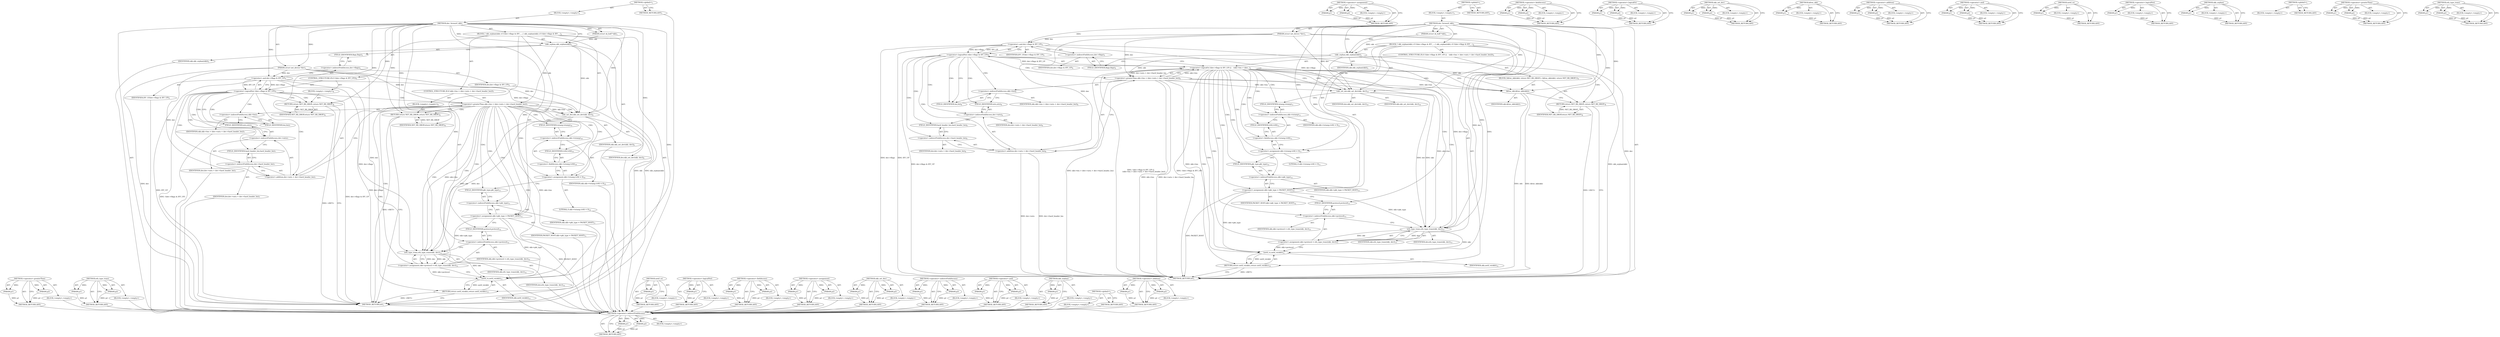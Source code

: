 digraph "eth_type_trans" {
vulnerable_103 [label=<(METHOD,&lt;operator&gt;.greaterThan)>];
vulnerable_104 [label=<(PARAM,p1)>];
vulnerable_105 [label=<(PARAM,p2)>];
vulnerable_106 [label=<(BLOCK,&lt;empty&gt;,&lt;empty&gt;)>];
vulnerable_107 [label=<(METHOD_RETURN,ANY)>];
vulnerable_128 [label=<(METHOD,eth_type_trans)>];
vulnerable_129 [label=<(PARAM,p1)>];
vulnerable_130 [label=<(PARAM,p2)>];
vulnerable_131 [label=<(BLOCK,&lt;empty&gt;,&lt;empty&gt;)>];
vulnerable_132 [label=<(METHOD_RETURN,ANY)>];
vulnerable_6 [label=<(METHOD,&lt;global&gt;)<SUB>1</SUB>>];
vulnerable_7 [label=<(BLOCK,&lt;empty&gt;,&lt;empty&gt;)<SUB>1</SUB>>];
vulnerable_8 [label=<(METHOD,dev_forward_skb)<SUB>1</SUB>>];
vulnerable_9 [label=<(PARAM,struct net_device *dev)<SUB>1</SUB>>];
vulnerable_10 [label=<(PARAM,struct sk_buff *skb)<SUB>1</SUB>>];
vulnerable_11 [label=<(BLOCK,{
 	skb_orphan(skb);
 
	if (!(dev-&gt;flags &amp; IFF_...,{
 	skb_orphan(skb);
 
	if (!(dev-&gt;flags &amp; IFF_...)<SUB>2</SUB>>];
vulnerable_12 [label=<(skb_orphan,skb_orphan(skb))<SUB>3</SUB>>];
vulnerable_13 [label=<(IDENTIFIER,skb,skb_orphan(skb))<SUB>3</SUB>>];
vulnerable_14 [label=<(CONTROL_STRUCTURE,IF,if (!(dev-&gt;flags &amp; IFF_UP)))<SUB>5</SUB>>];
vulnerable_15 [label=<(&lt;operator&gt;.logicalNot,!(dev-&gt;flags &amp; IFF_UP))<SUB>5</SUB>>];
vulnerable_16 [label=<(&lt;operator&gt;.and,dev-&gt;flags &amp; IFF_UP)<SUB>5</SUB>>];
vulnerable_17 [label=<(&lt;operator&gt;.indirectFieldAccess,dev-&gt;flags)<SUB>5</SUB>>];
vulnerable_18 [label=<(IDENTIFIER,dev,dev-&gt;flags &amp; IFF_UP)<SUB>5</SUB>>];
vulnerable_19 [label=<(FIELD_IDENTIFIER,flags,flags)<SUB>5</SUB>>];
vulnerable_20 [label=<(IDENTIFIER,IFF_UP,dev-&gt;flags &amp; IFF_UP)<SUB>5</SUB>>];
vulnerable_21 [label=<(BLOCK,&lt;empty&gt;,&lt;empty&gt;)<SUB>6</SUB>>];
vulnerable_22 [label=<(RETURN,return NET_RX_DROP;,return NET_RX_DROP;)<SUB>6</SUB>>];
vulnerable_23 [label=<(IDENTIFIER,NET_RX_DROP,return NET_RX_DROP;)<SUB>6</SUB>>];
vulnerable_24 [label=<(CONTROL_STRUCTURE,IF,if (skb-&gt;len &gt; (dev-&gt;mtu + dev-&gt;hard_header_len)))<SUB>7</SUB>>];
vulnerable_25 [label=<(&lt;operator&gt;.greaterThan,skb-&gt;len &gt; (dev-&gt;mtu + dev-&gt;hard_header_len))<SUB>7</SUB>>];
vulnerable_26 [label=<(&lt;operator&gt;.indirectFieldAccess,skb-&gt;len)<SUB>7</SUB>>];
vulnerable_27 [label=<(IDENTIFIER,skb,skb-&gt;len &gt; (dev-&gt;mtu + dev-&gt;hard_header_len))<SUB>7</SUB>>];
vulnerable_28 [label=<(FIELD_IDENTIFIER,len,len)<SUB>7</SUB>>];
vulnerable_29 [label=<(&lt;operator&gt;.addition,dev-&gt;mtu + dev-&gt;hard_header_len)<SUB>7</SUB>>];
vulnerable_30 [label=<(&lt;operator&gt;.indirectFieldAccess,dev-&gt;mtu)<SUB>7</SUB>>];
vulnerable_31 [label=<(IDENTIFIER,dev,dev-&gt;mtu + dev-&gt;hard_header_len)<SUB>7</SUB>>];
vulnerable_32 [label=<(FIELD_IDENTIFIER,mtu,mtu)<SUB>7</SUB>>];
vulnerable_33 [label=<(&lt;operator&gt;.indirectFieldAccess,dev-&gt;hard_header_len)<SUB>7</SUB>>];
vulnerable_34 [label=<(IDENTIFIER,dev,dev-&gt;mtu + dev-&gt;hard_header_len)<SUB>7</SUB>>];
vulnerable_35 [label=<(FIELD_IDENTIFIER,hard_header_len,hard_header_len)<SUB>7</SUB>>];
vulnerable_36 [label=<(BLOCK,&lt;empty&gt;,&lt;empty&gt;)<SUB>8</SUB>>];
vulnerable_37 [label=<(RETURN,return NET_RX_DROP;,return NET_RX_DROP;)<SUB>8</SUB>>];
vulnerable_38 [label=<(IDENTIFIER,NET_RX_DROP,return NET_RX_DROP;)<SUB>8</SUB>>];
vulnerable_39 [label=<(skb_set_dev,skb_set_dev(skb, dev))<SUB>9</SUB>>];
vulnerable_40 [label=<(IDENTIFIER,skb,skb_set_dev(skb, dev))<SUB>9</SUB>>];
vulnerable_41 [label=<(IDENTIFIER,dev,skb_set_dev(skb, dev))<SUB>9</SUB>>];
vulnerable_42 [label=<(&lt;operator&gt;.assignment,skb-&gt;tstamp.tv64 = 0)<SUB>10</SUB>>];
vulnerable_43 [label=<(&lt;operator&gt;.fieldAccess,skb-&gt;tstamp.tv64)<SUB>10</SUB>>];
vulnerable_44 [label=<(&lt;operator&gt;.indirectFieldAccess,skb-&gt;tstamp)<SUB>10</SUB>>];
vulnerable_45 [label=<(IDENTIFIER,skb,skb-&gt;tstamp.tv64 = 0)<SUB>10</SUB>>];
vulnerable_46 [label=<(FIELD_IDENTIFIER,tstamp,tstamp)<SUB>10</SUB>>];
vulnerable_47 [label=<(FIELD_IDENTIFIER,tv64,tv64)<SUB>10</SUB>>];
vulnerable_48 [label=<(LITERAL,0,skb-&gt;tstamp.tv64 = 0)<SUB>10</SUB>>];
vulnerable_49 [label=<(&lt;operator&gt;.assignment,skb-&gt;pkt_type = PACKET_HOST)<SUB>11</SUB>>];
vulnerable_50 [label=<(&lt;operator&gt;.indirectFieldAccess,skb-&gt;pkt_type)<SUB>11</SUB>>];
vulnerable_51 [label=<(IDENTIFIER,skb,skb-&gt;pkt_type = PACKET_HOST)<SUB>11</SUB>>];
vulnerable_52 [label=<(FIELD_IDENTIFIER,pkt_type,pkt_type)<SUB>11</SUB>>];
vulnerable_53 [label=<(IDENTIFIER,PACKET_HOST,skb-&gt;pkt_type = PACKET_HOST)<SUB>11</SUB>>];
vulnerable_54 [label=<(&lt;operator&gt;.assignment,skb-&gt;protocol = eth_type_trans(skb, dev))<SUB>12</SUB>>];
vulnerable_55 [label=<(&lt;operator&gt;.indirectFieldAccess,skb-&gt;protocol)<SUB>12</SUB>>];
vulnerable_56 [label=<(IDENTIFIER,skb,skb-&gt;protocol = eth_type_trans(skb, dev))<SUB>12</SUB>>];
vulnerable_57 [label=<(FIELD_IDENTIFIER,protocol,protocol)<SUB>12</SUB>>];
vulnerable_58 [label=<(eth_type_trans,eth_type_trans(skb, dev))<SUB>12</SUB>>];
vulnerable_59 [label=<(IDENTIFIER,skb,eth_type_trans(skb, dev))<SUB>12</SUB>>];
vulnerable_60 [label=<(IDENTIFIER,dev,eth_type_trans(skb, dev))<SUB>12</SUB>>];
vulnerable_61 [label=<(RETURN,return netif_rx(skb);,return netif_rx(skb);)<SUB>13</SUB>>];
vulnerable_62 [label=<(netif_rx,netif_rx(skb))<SUB>13</SUB>>];
vulnerable_63 [label=<(IDENTIFIER,skb,netif_rx(skb))<SUB>13</SUB>>];
vulnerable_64 [label=<(METHOD_RETURN,int)<SUB>1</SUB>>];
vulnerable_66 [label=<(METHOD_RETURN,ANY)<SUB>1</SUB>>];
vulnerable_133 [label=<(METHOD,netif_rx)>];
vulnerable_134 [label=<(PARAM,p1)>];
vulnerable_135 [label=<(BLOCK,&lt;empty&gt;,&lt;empty&gt;)>];
vulnerable_136 [label=<(METHOD_RETURN,ANY)>];
vulnerable_89 [label=<(METHOD,&lt;operator&gt;.logicalNot)>];
vulnerable_90 [label=<(PARAM,p1)>];
vulnerable_91 [label=<(BLOCK,&lt;empty&gt;,&lt;empty&gt;)>];
vulnerable_92 [label=<(METHOD_RETURN,ANY)>];
vulnerable_123 [label=<(METHOD,&lt;operator&gt;.fieldAccess)>];
vulnerable_124 [label=<(PARAM,p1)>];
vulnerable_125 [label=<(PARAM,p2)>];
vulnerable_126 [label=<(BLOCK,&lt;empty&gt;,&lt;empty&gt;)>];
vulnerable_127 [label=<(METHOD_RETURN,ANY)>];
vulnerable_118 [label=<(METHOD,&lt;operator&gt;.assignment)>];
vulnerable_119 [label=<(PARAM,p1)>];
vulnerable_120 [label=<(PARAM,p2)>];
vulnerable_121 [label=<(BLOCK,&lt;empty&gt;,&lt;empty&gt;)>];
vulnerable_122 [label=<(METHOD_RETURN,ANY)>];
vulnerable_113 [label=<(METHOD,skb_set_dev)>];
vulnerable_114 [label=<(PARAM,p1)>];
vulnerable_115 [label=<(PARAM,p2)>];
vulnerable_116 [label=<(BLOCK,&lt;empty&gt;,&lt;empty&gt;)>];
vulnerable_117 [label=<(METHOD_RETURN,ANY)>];
vulnerable_98 [label=<(METHOD,&lt;operator&gt;.indirectFieldAccess)>];
vulnerable_99 [label=<(PARAM,p1)>];
vulnerable_100 [label=<(PARAM,p2)>];
vulnerable_101 [label=<(BLOCK,&lt;empty&gt;,&lt;empty&gt;)>];
vulnerable_102 [label=<(METHOD_RETURN,ANY)>];
vulnerable_93 [label=<(METHOD,&lt;operator&gt;.and)>];
vulnerable_94 [label=<(PARAM,p1)>];
vulnerable_95 [label=<(PARAM,p2)>];
vulnerable_96 [label=<(BLOCK,&lt;empty&gt;,&lt;empty&gt;)>];
vulnerable_97 [label=<(METHOD_RETURN,ANY)>];
vulnerable_85 [label=<(METHOD,skb_orphan)>];
vulnerable_86 [label=<(PARAM,p1)>];
vulnerable_87 [label=<(BLOCK,&lt;empty&gt;,&lt;empty&gt;)>];
vulnerable_88 [label=<(METHOD_RETURN,ANY)>];
vulnerable_79 [label=<(METHOD,&lt;global&gt;)<SUB>1</SUB>>];
vulnerable_80 [label=<(BLOCK,&lt;empty&gt;,&lt;empty&gt;)>];
vulnerable_81 [label=<(METHOD_RETURN,ANY)>];
vulnerable_108 [label=<(METHOD,&lt;operator&gt;.addition)>];
vulnerable_109 [label=<(PARAM,p1)>];
vulnerable_110 [label=<(PARAM,p2)>];
vulnerable_111 [label=<(BLOCK,&lt;empty&gt;,&lt;empty&gt;)>];
vulnerable_112 [label=<(METHOD_RETURN,ANY)>];
fixed_102 [label=<(METHOD,&lt;operator&gt;.indirectFieldAccess)>];
fixed_103 [label=<(PARAM,p1)>];
fixed_104 [label=<(PARAM,p2)>];
fixed_105 [label=<(BLOCK,&lt;empty&gt;,&lt;empty&gt;)>];
fixed_106 [label=<(METHOD_RETURN,ANY)>];
fixed_126 [label=<(METHOD,&lt;operator&gt;.assignment)>];
fixed_127 [label=<(PARAM,p1)>];
fixed_128 [label=<(PARAM,p2)>];
fixed_129 [label=<(BLOCK,&lt;empty&gt;,&lt;empty&gt;)>];
fixed_130 [label=<(METHOD_RETURN,ANY)>];
fixed_6 [label=<(METHOD,&lt;global&gt;)<SUB>1</SUB>>];
fixed_7 [label=<(BLOCK,&lt;empty&gt;,&lt;empty&gt;)<SUB>1</SUB>>];
fixed_8 [label=<(METHOD,dev_forward_skb)<SUB>1</SUB>>];
fixed_9 [label=<(PARAM,struct net_device *dev)<SUB>1</SUB>>];
fixed_10 [label=<(PARAM,struct sk_buff *skb)<SUB>1</SUB>>];
fixed_11 [label=<(BLOCK,{
 	skb_orphan(skb);
 
	if (!(dev-&gt;flags &amp; IFF_...,{
 	skb_orphan(skb);
 
	if (!(dev-&gt;flags &amp; IFF_...)<SUB>2</SUB>>];
fixed_12 [label=<(skb_orphan,skb_orphan(skb))<SUB>3</SUB>>];
fixed_13 [label=<(IDENTIFIER,skb,skb_orphan(skb))<SUB>3</SUB>>];
fixed_14 [label=<(CONTROL_STRUCTURE,IF,if (!(dev-&gt;flags &amp; IFF_UP) ||
	    (skb-&gt;len &gt; (dev-&gt;mtu + dev-&gt;hard_header_len))))<SUB>5</SUB>>];
fixed_15 [label=<(&lt;operator&gt;.logicalOr,!(dev-&gt;flags &amp; IFF_UP) ||
	    (skb-&gt;len &gt; (dev...)<SUB>5</SUB>>];
fixed_16 [label=<(&lt;operator&gt;.logicalNot,!(dev-&gt;flags &amp; IFF_UP))<SUB>5</SUB>>];
fixed_17 [label=<(&lt;operator&gt;.and,dev-&gt;flags &amp; IFF_UP)<SUB>5</SUB>>];
fixed_18 [label=<(&lt;operator&gt;.indirectFieldAccess,dev-&gt;flags)<SUB>5</SUB>>];
fixed_19 [label=<(IDENTIFIER,dev,dev-&gt;flags &amp; IFF_UP)<SUB>5</SUB>>];
fixed_20 [label=<(FIELD_IDENTIFIER,flags,flags)<SUB>5</SUB>>];
fixed_21 [label=<(IDENTIFIER,IFF_UP,dev-&gt;flags &amp; IFF_UP)<SUB>5</SUB>>];
fixed_22 [label=<(&lt;operator&gt;.greaterThan,skb-&gt;len &gt; (dev-&gt;mtu + dev-&gt;hard_header_len))<SUB>6</SUB>>];
fixed_23 [label=<(&lt;operator&gt;.indirectFieldAccess,skb-&gt;len)<SUB>6</SUB>>];
fixed_24 [label=<(IDENTIFIER,skb,skb-&gt;len &gt; (dev-&gt;mtu + dev-&gt;hard_header_len))<SUB>6</SUB>>];
fixed_25 [label=<(FIELD_IDENTIFIER,len,len)<SUB>6</SUB>>];
fixed_26 [label=<(&lt;operator&gt;.addition,dev-&gt;mtu + dev-&gt;hard_header_len)<SUB>6</SUB>>];
fixed_27 [label=<(&lt;operator&gt;.indirectFieldAccess,dev-&gt;mtu)<SUB>6</SUB>>];
fixed_28 [label=<(IDENTIFIER,dev,dev-&gt;mtu + dev-&gt;hard_header_len)<SUB>6</SUB>>];
fixed_29 [label=<(FIELD_IDENTIFIER,mtu,mtu)<SUB>6</SUB>>];
fixed_30 [label=<(&lt;operator&gt;.indirectFieldAccess,dev-&gt;hard_header_len)<SUB>6</SUB>>];
fixed_31 [label=<(IDENTIFIER,dev,dev-&gt;mtu + dev-&gt;hard_header_len)<SUB>6</SUB>>];
fixed_32 [label=<(FIELD_IDENTIFIER,hard_header_len,hard_header_len)<SUB>6</SUB>>];
fixed_33 [label=<(BLOCK,{
		kfree_skb(skb);
 		return NET_RX_DROP;
	},{
		kfree_skb(skb);
 		return NET_RX_DROP;
	})<SUB>6</SUB>>];
fixed_34 [label=<(kfree_skb,kfree_skb(skb))<SUB>7</SUB>>];
fixed_35 [label=<(IDENTIFIER,skb,kfree_skb(skb))<SUB>7</SUB>>];
fixed_36 [label=<(RETURN,return NET_RX_DROP;,return NET_RX_DROP;)<SUB>8</SUB>>];
fixed_37 [label=<(IDENTIFIER,NET_RX_DROP,return NET_RX_DROP;)<SUB>8</SUB>>];
fixed_38 [label=<(skb_set_dev,skb_set_dev(skb, dev))<SUB>10</SUB>>];
fixed_39 [label=<(IDENTIFIER,skb,skb_set_dev(skb, dev))<SUB>10</SUB>>];
fixed_40 [label=<(IDENTIFIER,dev,skb_set_dev(skb, dev))<SUB>10</SUB>>];
fixed_41 [label=<(&lt;operator&gt;.assignment,skb-&gt;tstamp.tv64 = 0)<SUB>11</SUB>>];
fixed_42 [label=<(&lt;operator&gt;.fieldAccess,skb-&gt;tstamp.tv64)<SUB>11</SUB>>];
fixed_43 [label=<(&lt;operator&gt;.indirectFieldAccess,skb-&gt;tstamp)<SUB>11</SUB>>];
fixed_44 [label=<(IDENTIFIER,skb,skb-&gt;tstamp.tv64 = 0)<SUB>11</SUB>>];
fixed_45 [label=<(FIELD_IDENTIFIER,tstamp,tstamp)<SUB>11</SUB>>];
fixed_46 [label=<(FIELD_IDENTIFIER,tv64,tv64)<SUB>11</SUB>>];
fixed_47 [label=<(LITERAL,0,skb-&gt;tstamp.tv64 = 0)<SUB>11</SUB>>];
fixed_48 [label=<(&lt;operator&gt;.assignment,skb-&gt;pkt_type = PACKET_HOST)<SUB>12</SUB>>];
fixed_49 [label=<(&lt;operator&gt;.indirectFieldAccess,skb-&gt;pkt_type)<SUB>12</SUB>>];
fixed_50 [label=<(IDENTIFIER,skb,skb-&gt;pkt_type = PACKET_HOST)<SUB>12</SUB>>];
fixed_51 [label=<(FIELD_IDENTIFIER,pkt_type,pkt_type)<SUB>12</SUB>>];
fixed_52 [label=<(IDENTIFIER,PACKET_HOST,skb-&gt;pkt_type = PACKET_HOST)<SUB>12</SUB>>];
fixed_53 [label=<(&lt;operator&gt;.assignment,skb-&gt;protocol = eth_type_trans(skb, dev))<SUB>13</SUB>>];
fixed_54 [label=<(&lt;operator&gt;.indirectFieldAccess,skb-&gt;protocol)<SUB>13</SUB>>];
fixed_55 [label=<(IDENTIFIER,skb,skb-&gt;protocol = eth_type_trans(skb, dev))<SUB>13</SUB>>];
fixed_56 [label=<(FIELD_IDENTIFIER,protocol,protocol)<SUB>13</SUB>>];
fixed_57 [label=<(eth_type_trans,eth_type_trans(skb, dev))<SUB>13</SUB>>];
fixed_58 [label=<(IDENTIFIER,skb,eth_type_trans(skb, dev))<SUB>13</SUB>>];
fixed_59 [label=<(IDENTIFIER,dev,eth_type_trans(skb, dev))<SUB>13</SUB>>];
fixed_60 [label=<(RETURN,return netif_rx(skb);,return netif_rx(skb);)<SUB>14</SUB>>];
fixed_61 [label=<(netif_rx,netif_rx(skb))<SUB>14</SUB>>];
fixed_62 [label=<(IDENTIFIER,skb,netif_rx(skb))<SUB>14</SUB>>];
fixed_63 [label=<(METHOD_RETURN,int)<SUB>1</SUB>>];
fixed_65 [label=<(METHOD_RETURN,ANY)<SUB>1</SUB>>];
fixed_131 [label=<(METHOD,&lt;operator&gt;.fieldAccess)>];
fixed_132 [label=<(PARAM,p1)>];
fixed_133 [label=<(PARAM,p2)>];
fixed_134 [label=<(BLOCK,&lt;empty&gt;,&lt;empty&gt;)>];
fixed_135 [label=<(METHOD_RETURN,ANY)>];
fixed_88 [label=<(METHOD,&lt;operator&gt;.logicalOr)>];
fixed_89 [label=<(PARAM,p1)>];
fixed_90 [label=<(PARAM,p2)>];
fixed_91 [label=<(BLOCK,&lt;empty&gt;,&lt;empty&gt;)>];
fixed_92 [label=<(METHOD_RETURN,ANY)>];
fixed_121 [label=<(METHOD,skb_set_dev)>];
fixed_122 [label=<(PARAM,p1)>];
fixed_123 [label=<(PARAM,p2)>];
fixed_124 [label=<(BLOCK,&lt;empty&gt;,&lt;empty&gt;)>];
fixed_125 [label=<(METHOD_RETURN,ANY)>];
fixed_117 [label=<(METHOD,kfree_skb)>];
fixed_118 [label=<(PARAM,p1)>];
fixed_119 [label=<(BLOCK,&lt;empty&gt;,&lt;empty&gt;)>];
fixed_120 [label=<(METHOD_RETURN,ANY)>];
fixed_112 [label=<(METHOD,&lt;operator&gt;.addition)>];
fixed_113 [label=<(PARAM,p1)>];
fixed_114 [label=<(PARAM,p2)>];
fixed_115 [label=<(BLOCK,&lt;empty&gt;,&lt;empty&gt;)>];
fixed_116 [label=<(METHOD_RETURN,ANY)>];
fixed_97 [label=<(METHOD,&lt;operator&gt;.and)>];
fixed_98 [label=<(PARAM,p1)>];
fixed_99 [label=<(PARAM,p2)>];
fixed_100 [label=<(BLOCK,&lt;empty&gt;,&lt;empty&gt;)>];
fixed_101 [label=<(METHOD_RETURN,ANY)>];
fixed_141 [label=<(METHOD,netif_rx)>];
fixed_142 [label=<(PARAM,p1)>];
fixed_143 [label=<(BLOCK,&lt;empty&gt;,&lt;empty&gt;)>];
fixed_144 [label=<(METHOD_RETURN,ANY)>];
fixed_93 [label=<(METHOD,&lt;operator&gt;.logicalNot)>];
fixed_94 [label=<(PARAM,p1)>];
fixed_95 [label=<(BLOCK,&lt;empty&gt;,&lt;empty&gt;)>];
fixed_96 [label=<(METHOD_RETURN,ANY)>];
fixed_84 [label=<(METHOD,skb_orphan)>];
fixed_85 [label=<(PARAM,p1)>];
fixed_86 [label=<(BLOCK,&lt;empty&gt;,&lt;empty&gt;)>];
fixed_87 [label=<(METHOD_RETURN,ANY)>];
fixed_78 [label=<(METHOD,&lt;global&gt;)<SUB>1</SUB>>];
fixed_79 [label=<(BLOCK,&lt;empty&gt;,&lt;empty&gt;)>];
fixed_80 [label=<(METHOD_RETURN,ANY)>];
fixed_107 [label=<(METHOD,&lt;operator&gt;.greaterThan)>];
fixed_108 [label=<(PARAM,p1)>];
fixed_109 [label=<(PARAM,p2)>];
fixed_110 [label=<(BLOCK,&lt;empty&gt;,&lt;empty&gt;)>];
fixed_111 [label=<(METHOD_RETURN,ANY)>];
fixed_136 [label=<(METHOD,eth_type_trans)>];
fixed_137 [label=<(PARAM,p1)>];
fixed_138 [label=<(PARAM,p2)>];
fixed_139 [label=<(BLOCK,&lt;empty&gt;,&lt;empty&gt;)>];
fixed_140 [label=<(METHOD_RETURN,ANY)>];
vulnerable_103 -> vulnerable_104  [key=0, label="AST: "];
vulnerable_103 -> vulnerable_104  [key=1, label="DDG: "];
vulnerable_103 -> vulnerable_106  [key=0, label="AST: "];
vulnerable_103 -> vulnerable_105  [key=0, label="AST: "];
vulnerable_103 -> vulnerable_105  [key=1, label="DDG: "];
vulnerable_103 -> vulnerable_107  [key=0, label="AST: "];
vulnerable_103 -> vulnerable_107  [key=1, label="CFG: "];
vulnerable_104 -> vulnerable_107  [key=0, label="DDG: p1"];
vulnerable_105 -> vulnerable_107  [key=0, label="DDG: p2"];
vulnerable_106 -> fixed_102  [key=0];
vulnerable_107 -> fixed_102  [key=0];
vulnerable_128 -> vulnerable_129  [key=0, label="AST: "];
vulnerable_128 -> vulnerable_129  [key=1, label="DDG: "];
vulnerable_128 -> vulnerable_131  [key=0, label="AST: "];
vulnerable_128 -> vulnerable_130  [key=0, label="AST: "];
vulnerable_128 -> vulnerable_130  [key=1, label="DDG: "];
vulnerable_128 -> vulnerable_132  [key=0, label="AST: "];
vulnerable_128 -> vulnerable_132  [key=1, label="CFG: "];
vulnerable_129 -> vulnerable_132  [key=0, label="DDG: p1"];
vulnerable_130 -> vulnerable_132  [key=0, label="DDG: p2"];
vulnerable_131 -> fixed_102  [key=0];
vulnerable_132 -> fixed_102  [key=0];
vulnerable_6 -> vulnerable_7  [key=0, label="AST: "];
vulnerable_6 -> vulnerable_66  [key=0, label="AST: "];
vulnerable_6 -> vulnerable_66  [key=1, label="CFG: "];
vulnerable_7 -> vulnerable_8  [key=0, label="AST: "];
vulnerable_8 -> vulnerable_9  [key=0, label="AST: "];
vulnerable_8 -> vulnerable_9  [key=1, label="DDG: "];
vulnerable_8 -> vulnerable_10  [key=0, label="AST: "];
vulnerable_8 -> vulnerable_10  [key=1, label="DDG: "];
vulnerable_8 -> vulnerable_11  [key=0, label="AST: "];
vulnerable_8 -> vulnerable_64  [key=0, label="AST: "];
vulnerable_8 -> vulnerable_12  [key=0, label="CFG: "];
vulnerable_8 -> vulnerable_12  [key=1, label="DDG: "];
vulnerable_8 -> vulnerable_42  [key=0, label="DDG: "];
vulnerable_8 -> vulnerable_49  [key=0, label="DDG: "];
vulnerable_8 -> vulnerable_39  [key=0, label="DDG: "];
vulnerable_8 -> vulnerable_22  [key=0, label="DDG: "];
vulnerable_8 -> vulnerable_37  [key=0, label="DDG: "];
vulnerable_8 -> vulnerable_58  [key=0, label="DDG: "];
vulnerable_8 -> vulnerable_62  [key=0, label="DDG: "];
vulnerable_8 -> vulnerable_16  [key=0, label="DDG: "];
vulnerable_8 -> vulnerable_23  [key=0, label="DDG: "];
vulnerable_8 -> vulnerable_38  [key=0, label="DDG: "];
vulnerable_9 -> vulnerable_64  [key=0, label="DDG: dev"];
vulnerable_9 -> vulnerable_39  [key=0, label="DDG: dev"];
vulnerable_9 -> vulnerable_25  [key=0, label="DDG: dev"];
vulnerable_9 -> vulnerable_58  [key=0, label="DDG: dev"];
vulnerable_9 -> vulnerable_16  [key=0, label="DDG: dev"];
vulnerable_9 -> vulnerable_29  [key=0, label="DDG: dev"];
vulnerable_10 -> vulnerable_12  [key=0, label="DDG: skb"];
vulnerable_11 -> vulnerable_12  [key=0, label="AST: "];
vulnerable_11 -> vulnerable_14  [key=0, label="AST: "];
vulnerable_11 -> vulnerable_24  [key=0, label="AST: "];
vulnerable_11 -> vulnerable_39  [key=0, label="AST: "];
vulnerable_11 -> vulnerable_42  [key=0, label="AST: "];
vulnerable_11 -> vulnerable_49  [key=0, label="AST: "];
vulnerable_11 -> vulnerable_54  [key=0, label="AST: "];
vulnerable_11 -> vulnerable_61  [key=0, label="AST: "];
vulnerable_12 -> vulnerable_13  [key=0, label="AST: "];
vulnerable_12 -> vulnerable_19  [key=0, label="CFG: "];
vulnerable_12 -> vulnerable_64  [key=0, label="DDG: skb"];
vulnerable_12 -> vulnerable_64  [key=1, label="DDG: skb_orphan(skb)"];
vulnerable_12 -> vulnerable_39  [key=0, label="DDG: skb"];
vulnerable_12 -> vulnerable_25  [key=0, label="DDG: skb"];
vulnerable_13 -> fixed_102  [key=0];
vulnerable_14 -> vulnerable_15  [key=0, label="AST: "];
vulnerable_14 -> vulnerable_21  [key=0, label="AST: "];
vulnerable_15 -> vulnerable_16  [key=0, label="AST: "];
vulnerable_15 -> vulnerable_22  [key=0, label="CFG: "];
vulnerable_15 -> vulnerable_22  [key=1, label="CDG: "];
vulnerable_15 -> vulnerable_28  [key=0, label="CFG: "];
vulnerable_15 -> vulnerable_28  [key=1, label="CDG: "];
vulnerable_15 -> vulnerable_64  [key=0, label="DDG: dev-&gt;flags &amp; IFF_UP"];
vulnerable_15 -> vulnerable_64  [key=1, label="DDG: !(dev-&gt;flags &amp; IFF_UP)"];
vulnerable_15 -> vulnerable_30  [key=0, label="CDG: "];
vulnerable_15 -> vulnerable_32  [key=0, label="CDG: "];
vulnerable_15 -> vulnerable_33  [key=0, label="CDG: "];
vulnerable_15 -> vulnerable_26  [key=0, label="CDG: "];
vulnerable_15 -> vulnerable_25  [key=0, label="CDG: "];
vulnerable_15 -> vulnerable_29  [key=0, label="CDG: "];
vulnerable_15 -> vulnerable_35  [key=0, label="CDG: "];
vulnerable_16 -> vulnerable_17  [key=0, label="AST: "];
vulnerable_16 -> vulnerable_20  [key=0, label="AST: "];
vulnerable_16 -> vulnerable_15  [key=0, label="CFG: "];
vulnerable_16 -> vulnerable_15  [key=1, label="DDG: dev-&gt;flags"];
vulnerable_16 -> vulnerable_15  [key=2, label="DDG: IFF_UP"];
vulnerable_16 -> vulnerable_64  [key=0, label="DDG: dev-&gt;flags"];
vulnerable_16 -> vulnerable_64  [key=1, label="DDG: IFF_UP"];
vulnerable_16 -> vulnerable_39  [key=0, label="DDG: dev-&gt;flags"];
vulnerable_16 -> vulnerable_58  [key=0, label="DDG: dev-&gt;flags"];
vulnerable_17 -> vulnerable_18  [key=0, label="AST: "];
vulnerable_17 -> vulnerable_19  [key=0, label="AST: "];
vulnerable_17 -> vulnerable_16  [key=0, label="CFG: "];
vulnerable_18 -> fixed_102  [key=0];
vulnerable_19 -> vulnerable_17  [key=0, label="CFG: "];
vulnerable_20 -> fixed_102  [key=0];
vulnerable_21 -> vulnerable_22  [key=0, label="AST: "];
vulnerable_22 -> vulnerable_23  [key=0, label="AST: "];
vulnerable_22 -> vulnerable_64  [key=0, label="CFG: "];
vulnerable_22 -> vulnerable_64  [key=1, label="DDG: &lt;RET&gt;"];
vulnerable_23 -> vulnerable_22  [key=0, label="DDG: NET_RX_DROP"];
vulnerable_24 -> vulnerable_25  [key=0, label="AST: "];
vulnerable_24 -> vulnerable_36  [key=0, label="AST: "];
vulnerable_25 -> vulnerable_26  [key=0, label="AST: "];
vulnerable_25 -> vulnerable_29  [key=0, label="AST: "];
vulnerable_25 -> vulnerable_37  [key=0, label="CFG: "];
vulnerable_25 -> vulnerable_37  [key=1, label="CDG: "];
vulnerable_25 -> vulnerable_39  [key=0, label="CFG: "];
vulnerable_25 -> vulnerable_39  [key=1, label="DDG: skb-&gt;len"];
vulnerable_25 -> vulnerable_39  [key=2, label="CDG: "];
vulnerable_25 -> vulnerable_58  [key=0, label="DDG: skb-&gt;len"];
vulnerable_25 -> vulnerable_58  [key=1, label="CDG: "];
vulnerable_25 -> vulnerable_62  [key=0, label="DDG: skb-&gt;len"];
vulnerable_25 -> vulnerable_62  [key=1, label="CDG: "];
vulnerable_25 -> vulnerable_47  [key=0, label="CDG: "];
vulnerable_25 -> vulnerable_49  [key=0, label="CDG: "];
vulnerable_25 -> vulnerable_61  [key=0, label="CDG: "];
vulnerable_25 -> vulnerable_42  [key=0, label="CDG: "];
vulnerable_25 -> vulnerable_57  [key=0, label="CDG: "];
vulnerable_25 -> vulnerable_52  [key=0, label="CDG: "];
vulnerable_25 -> vulnerable_46  [key=0, label="CDG: "];
vulnerable_25 -> vulnerable_50  [key=0, label="CDG: "];
vulnerable_25 -> vulnerable_44  [key=0, label="CDG: "];
vulnerable_25 -> vulnerable_55  [key=0, label="CDG: "];
vulnerable_25 -> vulnerable_54  [key=0, label="CDG: "];
vulnerable_25 -> vulnerable_43  [key=0, label="CDG: "];
vulnerable_26 -> vulnerable_27  [key=0, label="AST: "];
vulnerable_26 -> vulnerable_28  [key=0, label="AST: "];
vulnerable_26 -> vulnerable_32  [key=0, label="CFG: "];
vulnerable_27 -> fixed_102  [key=0];
vulnerable_28 -> vulnerable_26  [key=0, label="CFG: "];
vulnerable_29 -> vulnerable_30  [key=0, label="AST: "];
vulnerable_29 -> vulnerable_33  [key=0, label="AST: "];
vulnerable_29 -> vulnerable_25  [key=0, label="CFG: "];
vulnerable_30 -> vulnerable_31  [key=0, label="AST: "];
vulnerable_30 -> vulnerable_32  [key=0, label="AST: "];
vulnerable_30 -> vulnerable_35  [key=0, label="CFG: "];
vulnerable_31 -> fixed_102  [key=0];
vulnerable_32 -> vulnerable_30  [key=0, label="CFG: "];
vulnerable_33 -> vulnerable_34  [key=0, label="AST: "];
vulnerable_33 -> vulnerable_35  [key=0, label="AST: "];
vulnerable_33 -> vulnerable_29  [key=0, label="CFG: "];
vulnerable_34 -> fixed_102  [key=0];
vulnerable_35 -> vulnerable_33  [key=0, label="CFG: "];
vulnerable_36 -> vulnerable_37  [key=0, label="AST: "];
vulnerable_37 -> vulnerable_38  [key=0, label="AST: "];
vulnerable_37 -> vulnerable_64  [key=0, label="CFG: "];
vulnerable_37 -> vulnerable_64  [key=1, label="DDG: &lt;RET&gt;"];
vulnerable_38 -> vulnerable_37  [key=0, label="DDG: NET_RX_DROP"];
vulnerable_39 -> vulnerable_40  [key=0, label="AST: "];
vulnerable_39 -> vulnerable_41  [key=0, label="AST: "];
vulnerable_39 -> vulnerable_46  [key=0, label="CFG: "];
vulnerable_39 -> vulnerable_58  [key=0, label="DDG: skb"];
vulnerable_39 -> vulnerable_58  [key=1, label="DDG: dev"];
vulnerable_40 -> fixed_102  [key=0];
vulnerable_41 -> fixed_102  [key=0];
vulnerable_42 -> vulnerable_43  [key=0, label="AST: "];
vulnerable_42 -> vulnerable_48  [key=0, label="AST: "];
vulnerable_42 -> vulnerable_52  [key=0, label="CFG: "];
vulnerable_43 -> vulnerable_44  [key=0, label="AST: "];
vulnerable_43 -> vulnerable_47  [key=0, label="AST: "];
vulnerable_43 -> vulnerable_42  [key=0, label="CFG: "];
vulnerable_44 -> vulnerable_45  [key=0, label="AST: "];
vulnerable_44 -> vulnerable_46  [key=0, label="AST: "];
vulnerable_44 -> vulnerable_47  [key=0, label="CFG: "];
vulnerable_45 -> fixed_102  [key=0];
vulnerable_46 -> vulnerable_44  [key=0, label="CFG: "];
vulnerable_47 -> vulnerable_43  [key=0, label="CFG: "];
vulnerable_48 -> fixed_102  [key=0];
vulnerable_49 -> vulnerable_50  [key=0, label="AST: "];
vulnerable_49 -> vulnerable_53  [key=0, label="AST: "];
vulnerable_49 -> vulnerable_57  [key=0, label="CFG: "];
vulnerable_49 -> vulnerable_64  [key=0, label="DDG: PACKET_HOST"];
vulnerable_49 -> vulnerable_58  [key=0, label="DDG: skb-&gt;pkt_type"];
vulnerable_49 -> vulnerable_62  [key=0, label="DDG: skb-&gt;pkt_type"];
vulnerable_50 -> vulnerable_51  [key=0, label="AST: "];
vulnerable_50 -> vulnerable_52  [key=0, label="AST: "];
vulnerable_50 -> vulnerable_49  [key=0, label="CFG: "];
vulnerable_51 -> fixed_102  [key=0];
vulnerable_52 -> vulnerable_50  [key=0, label="CFG: "];
vulnerable_53 -> fixed_102  [key=0];
vulnerable_54 -> vulnerable_55  [key=0, label="AST: "];
vulnerable_54 -> vulnerable_58  [key=0, label="AST: "];
vulnerable_54 -> vulnerable_62  [key=0, label="CFG: "];
vulnerable_54 -> vulnerable_62  [key=1, label="DDG: skb-&gt;protocol"];
vulnerable_55 -> vulnerable_56  [key=0, label="AST: "];
vulnerable_55 -> vulnerable_57  [key=0, label="AST: "];
vulnerable_55 -> vulnerable_58  [key=0, label="CFG: "];
vulnerable_56 -> fixed_102  [key=0];
vulnerable_57 -> vulnerable_55  [key=0, label="CFG: "];
vulnerable_58 -> vulnerable_59  [key=0, label="AST: "];
vulnerable_58 -> vulnerable_60  [key=0, label="AST: "];
vulnerable_58 -> vulnerable_54  [key=0, label="CFG: "];
vulnerable_58 -> vulnerable_54  [key=1, label="DDG: skb"];
vulnerable_58 -> vulnerable_54  [key=2, label="DDG: dev"];
vulnerable_58 -> vulnerable_62  [key=0, label="DDG: skb"];
vulnerable_59 -> fixed_102  [key=0];
vulnerable_60 -> fixed_102  [key=0];
vulnerable_61 -> vulnerable_62  [key=0, label="AST: "];
vulnerable_61 -> vulnerable_64  [key=0, label="CFG: "];
vulnerable_61 -> vulnerable_64  [key=1, label="DDG: &lt;RET&gt;"];
vulnerable_62 -> vulnerable_63  [key=0, label="AST: "];
vulnerable_62 -> vulnerable_61  [key=0, label="CFG: "];
vulnerable_62 -> vulnerable_61  [key=1, label="DDG: netif_rx(skb)"];
vulnerable_63 -> fixed_102  [key=0];
vulnerable_64 -> fixed_102  [key=0];
vulnerable_66 -> fixed_102  [key=0];
vulnerable_133 -> vulnerable_134  [key=0, label="AST: "];
vulnerable_133 -> vulnerable_134  [key=1, label="DDG: "];
vulnerable_133 -> vulnerable_135  [key=0, label="AST: "];
vulnerable_133 -> vulnerable_136  [key=0, label="AST: "];
vulnerable_133 -> vulnerable_136  [key=1, label="CFG: "];
vulnerable_134 -> vulnerable_136  [key=0, label="DDG: p1"];
vulnerable_135 -> fixed_102  [key=0];
vulnerable_136 -> fixed_102  [key=0];
vulnerable_89 -> vulnerable_90  [key=0, label="AST: "];
vulnerable_89 -> vulnerable_90  [key=1, label="DDG: "];
vulnerable_89 -> vulnerable_91  [key=0, label="AST: "];
vulnerable_89 -> vulnerable_92  [key=0, label="AST: "];
vulnerable_89 -> vulnerable_92  [key=1, label="CFG: "];
vulnerable_90 -> vulnerable_92  [key=0, label="DDG: p1"];
vulnerable_91 -> fixed_102  [key=0];
vulnerable_92 -> fixed_102  [key=0];
vulnerable_123 -> vulnerable_124  [key=0, label="AST: "];
vulnerable_123 -> vulnerable_124  [key=1, label="DDG: "];
vulnerable_123 -> vulnerable_126  [key=0, label="AST: "];
vulnerable_123 -> vulnerable_125  [key=0, label="AST: "];
vulnerable_123 -> vulnerable_125  [key=1, label="DDG: "];
vulnerable_123 -> vulnerable_127  [key=0, label="AST: "];
vulnerable_123 -> vulnerable_127  [key=1, label="CFG: "];
vulnerable_124 -> vulnerable_127  [key=0, label="DDG: p1"];
vulnerable_125 -> vulnerable_127  [key=0, label="DDG: p2"];
vulnerable_126 -> fixed_102  [key=0];
vulnerable_127 -> fixed_102  [key=0];
vulnerable_118 -> vulnerable_119  [key=0, label="AST: "];
vulnerable_118 -> vulnerable_119  [key=1, label="DDG: "];
vulnerable_118 -> vulnerable_121  [key=0, label="AST: "];
vulnerable_118 -> vulnerable_120  [key=0, label="AST: "];
vulnerable_118 -> vulnerable_120  [key=1, label="DDG: "];
vulnerable_118 -> vulnerable_122  [key=0, label="AST: "];
vulnerable_118 -> vulnerable_122  [key=1, label="CFG: "];
vulnerable_119 -> vulnerable_122  [key=0, label="DDG: p1"];
vulnerable_120 -> vulnerable_122  [key=0, label="DDG: p2"];
vulnerable_121 -> fixed_102  [key=0];
vulnerable_122 -> fixed_102  [key=0];
vulnerable_113 -> vulnerable_114  [key=0, label="AST: "];
vulnerable_113 -> vulnerable_114  [key=1, label="DDG: "];
vulnerable_113 -> vulnerable_116  [key=0, label="AST: "];
vulnerable_113 -> vulnerable_115  [key=0, label="AST: "];
vulnerable_113 -> vulnerable_115  [key=1, label="DDG: "];
vulnerable_113 -> vulnerable_117  [key=0, label="AST: "];
vulnerable_113 -> vulnerable_117  [key=1, label="CFG: "];
vulnerable_114 -> vulnerable_117  [key=0, label="DDG: p1"];
vulnerable_115 -> vulnerable_117  [key=0, label="DDG: p2"];
vulnerable_116 -> fixed_102  [key=0];
vulnerable_117 -> fixed_102  [key=0];
vulnerable_98 -> vulnerable_99  [key=0, label="AST: "];
vulnerable_98 -> vulnerable_99  [key=1, label="DDG: "];
vulnerable_98 -> vulnerable_101  [key=0, label="AST: "];
vulnerable_98 -> vulnerable_100  [key=0, label="AST: "];
vulnerable_98 -> vulnerable_100  [key=1, label="DDG: "];
vulnerable_98 -> vulnerable_102  [key=0, label="AST: "];
vulnerable_98 -> vulnerable_102  [key=1, label="CFG: "];
vulnerable_99 -> vulnerable_102  [key=0, label="DDG: p1"];
vulnerable_100 -> vulnerable_102  [key=0, label="DDG: p2"];
vulnerable_101 -> fixed_102  [key=0];
vulnerable_102 -> fixed_102  [key=0];
vulnerable_93 -> vulnerable_94  [key=0, label="AST: "];
vulnerable_93 -> vulnerable_94  [key=1, label="DDG: "];
vulnerable_93 -> vulnerable_96  [key=0, label="AST: "];
vulnerable_93 -> vulnerable_95  [key=0, label="AST: "];
vulnerable_93 -> vulnerable_95  [key=1, label="DDG: "];
vulnerable_93 -> vulnerable_97  [key=0, label="AST: "];
vulnerable_93 -> vulnerable_97  [key=1, label="CFG: "];
vulnerable_94 -> vulnerable_97  [key=0, label="DDG: p1"];
vulnerable_95 -> vulnerable_97  [key=0, label="DDG: p2"];
vulnerable_96 -> fixed_102  [key=0];
vulnerable_97 -> fixed_102  [key=0];
vulnerable_85 -> vulnerable_86  [key=0, label="AST: "];
vulnerable_85 -> vulnerable_86  [key=1, label="DDG: "];
vulnerable_85 -> vulnerable_87  [key=0, label="AST: "];
vulnerable_85 -> vulnerable_88  [key=0, label="AST: "];
vulnerable_85 -> vulnerable_88  [key=1, label="CFG: "];
vulnerable_86 -> vulnerable_88  [key=0, label="DDG: p1"];
vulnerable_87 -> fixed_102  [key=0];
vulnerable_88 -> fixed_102  [key=0];
vulnerable_79 -> vulnerable_80  [key=0, label="AST: "];
vulnerable_79 -> vulnerable_81  [key=0, label="AST: "];
vulnerable_79 -> vulnerable_81  [key=1, label="CFG: "];
vulnerable_80 -> fixed_102  [key=0];
vulnerable_81 -> fixed_102  [key=0];
vulnerable_108 -> vulnerable_109  [key=0, label="AST: "];
vulnerable_108 -> vulnerable_109  [key=1, label="DDG: "];
vulnerable_108 -> vulnerable_111  [key=0, label="AST: "];
vulnerable_108 -> vulnerable_110  [key=0, label="AST: "];
vulnerable_108 -> vulnerable_110  [key=1, label="DDG: "];
vulnerable_108 -> vulnerable_112  [key=0, label="AST: "];
vulnerable_108 -> vulnerable_112  [key=1, label="CFG: "];
vulnerable_109 -> vulnerable_112  [key=0, label="DDG: p1"];
vulnerable_110 -> vulnerable_112  [key=0, label="DDG: p2"];
vulnerable_111 -> fixed_102  [key=0];
vulnerable_112 -> fixed_102  [key=0];
fixed_102 -> fixed_103  [key=0, label="AST: "];
fixed_102 -> fixed_103  [key=1, label="DDG: "];
fixed_102 -> fixed_105  [key=0, label="AST: "];
fixed_102 -> fixed_104  [key=0, label="AST: "];
fixed_102 -> fixed_104  [key=1, label="DDG: "];
fixed_102 -> fixed_106  [key=0, label="AST: "];
fixed_102 -> fixed_106  [key=1, label="CFG: "];
fixed_103 -> fixed_106  [key=0, label="DDG: p1"];
fixed_104 -> fixed_106  [key=0, label="DDG: p2"];
fixed_126 -> fixed_127  [key=0, label="AST: "];
fixed_126 -> fixed_127  [key=1, label="DDG: "];
fixed_126 -> fixed_129  [key=0, label="AST: "];
fixed_126 -> fixed_128  [key=0, label="AST: "];
fixed_126 -> fixed_128  [key=1, label="DDG: "];
fixed_126 -> fixed_130  [key=0, label="AST: "];
fixed_126 -> fixed_130  [key=1, label="CFG: "];
fixed_127 -> fixed_130  [key=0, label="DDG: p1"];
fixed_128 -> fixed_130  [key=0, label="DDG: p2"];
fixed_6 -> fixed_7  [key=0, label="AST: "];
fixed_6 -> fixed_65  [key=0, label="AST: "];
fixed_6 -> fixed_65  [key=1, label="CFG: "];
fixed_7 -> fixed_8  [key=0, label="AST: "];
fixed_8 -> fixed_9  [key=0, label="AST: "];
fixed_8 -> fixed_9  [key=1, label="DDG: "];
fixed_8 -> fixed_10  [key=0, label="AST: "];
fixed_8 -> fixed_10  [key=1, label="DDG: "];
fixed_8 -> fixed_11  [key=0, label="AST: "];
fixed_8 -> fixed_63  [key=0, label="AST: "];
fixed_8 -> fixed_12  [key=0, label="CFG: "];
fixed_8 -> fixed_12  [key=1, label="DDG: "];
fixed_8 -> fixed_41  [key=0, label="DDG: "];
fixed_8 -> fixed_48  [key=0, label="DDG: "];
fixed_8 -> fixed_38  [key=0, label="DDG: "];
fixed_8 -> fixed_36  [key=0, label="DDG: "];
fixed_8 -> fixed_57  [key=0, label="DDG: "];
fixed_8 -> fixed_61  [key=0, label="DDG: "];
fixed_8 -> fixed_34  [key=0, label="DDG: "];
fixed_8 -> fixed_37  [key=0, label="DDG: "];
fixed_8 -> fixed_17  [key=0, label="DDG: "];
fixed_9 -> fixed_63  [key=0, label="DDG: dev"];
fixed_9 -> fixed_38  [key=0, label="DDG: dev"];
fixed_9 -> fixed_57  [key=0, label="DDG: dev"];
fixed_9 -> fixed_22  [key=0, label="DDG: dev"];
fixed_9 -> fixed_17  [key=0, label="DDG: dev"];
fixed_9 -> fixed_26  [key=0, label="DDG: dev"];
fixed_10 -> fixed_12  [key=0, label="DDG: skb"];
fixed_11 -> fixed_12  [key=0, label="AST: "];
fixed_11 -> fixed_14  [key=0, label="AST: "];
fixed_11 -> fixed_38  [key=0, label="AST: "];
fixed_11 -> fixed_41  [key=0, label="AST: "];
fixed_11 -> fixed_48  [key=0, label="AST: "];
fixed_11 -> fixed_53  [key=0, label="AST: "];
fixed_11 -> fixed_60  [key=0, label="AST: "];
fixed_12 -> fixed_13  [key=0, label="AST: "];
fixed_12 -> fixed_20  [key=0, label="CFG: "];
fixed_12 -> fixed_63  [key=0, label="DDG: skb_orphan(skb)"];
fixed_12 -> fixed_38  [key=0, label="DDG: skb"];
fixed_12 -> fixed_22  [key=0, label="DDG: skb"];
fixed_12 -> fixed_34  [key=0, label="DDG: skb"];
fixed_14 -> fixed_15  [key=0, label="AST: "];
fixed_14 -> fixed_33  [key=0, label="AST: "];
fixed_15 -> fixed_16  [key=0, label="AST: "];
fixed_15 -> fixed_22  [key=0, label="AST: "];
fixed_15 -> fixed_34  [key=0, label="CFG: "];
fixed_15 -> fixed_34  [key=1, label="CDG: "];
fixed_15 -> fixed_38  [key=0, label="CFG: "];
fixed_15 -> fixed_38  [key=1, label="CDG: "];
fixed_15 -> fixed_63  [key=0, label="DDG: !(dev-&gt;flags &amp; IFF_UP)"];
fixed_15 -> fixed_63  [key=1, label="DDG: skb-&gt;len &gt; (dev-&gt;mtu + dev-&gt;hard_header_len)"];
fixed_15 -> fixed_63  [key=2, label="DDG: !(dev-&gt;flags &amp; IFF_UP) ||
	    (skb-&gt;len &gt; (dev-&gt;mtu + dev-&gt;hard_header_len))"];
fixed_15 -> fixed_48  [key=0, label="CDG: "];
fixed_15 -> fixed_49  [key=0, label="CDG: "];
fixed_15 -> fixed_60  [key=0, label="CDG: "];
fixed_15 -> fixed_61  [key=0, label="CDG: "];
fixed_15 -> fixed_42  [key=0, label="CDG: "];
fixed_15 -> fixed_51  [key=0, label="CDG: "];
fixed_15 -> fixed_57  [key=0, label="CDG: "];
fixed_15 -> fixed_36  [key=0, label="CDG: "];
fixed_15 -> fixed_46  [key=0, label="CDG: "];
fixed_15 -> fixed_53  [key=0, label="CDG: "];
fixed_15 -> fixed_56  [key=0, label="CDG: "];
fixed_15 -> fixed_41  [key=0, label="CDG: "];
fixed_15 -> fixed_45  [key=0, label="CDG: "];
fixed_15 -> fixed_54  [key=0, label="CDG: "];
fixed_15 -> fixed_43  [key=0, label="CDG: "];
fixed_16 -> fixed_17  [key=0, label="AST: "];
fixed_16 -> fixed_15  [key=0, label="CFG: "];
fixed_16 -> fixed_15  [key=1, label="DDG: dev-&gt;flags &amp; IFF_UP"];
fixed_16 -> fixed_25  [key=0, label="CFG: "];
fixed_16 -> fixed_25  [key=1, label="CDG: "];
fixed_16 -> fixed_63  [key=0, label="DDG: dev-&gt;flags &amp; IFF_UP"];
fixed_16 -> fixed_30  [key=0, label="CDG: "];
fixed_16 -> fixed_32  [key=0, label="CDG: "];
fixed_16 -> fixed_26  [key=0, label="CDG: "];
fixed_16 -> fixed_23  [key=0, label="CDG: "];
fixed_16 -> fixed_22  [key=0, label="CDG: "];
fixed_16 -> fixed_27  [key=0, label="CDG: "];
fixed_16 -> fixed_29  [key=0, label="CDG: "];
fixed_17 -> fixed_18  [key=0, label="AST: "];
fixed_17 -> fixed_21  [key=0, label="AST: "];
fixed_17 -> fixed_16  [key=0, label="CFG: "];
fixed_17 -> fixed_16  [key=1, label="DDG: dev-&gt;flags"];
fixed_17 -> fixed_16  [key=2, label="DDG: IFF_UP"];
fixed_17 -> fixed_63  [key=0, label="DDG: dev-&gt;flags"];
fixed_17 -> fixed_63  [key=1, label="DDG: IFF_UP"];
fixed_17 -> fixed_38  [key=0, label="DDG: dev-&gt;flags"];
fixed_17 -> fixed_57  [key=0, label="DDG: dev-&gt;flags"];
fixed_18 -> fixed_19  [key=0, label="AST: "];
fixed_18 -> fixed_20  [key=0, label="AST: "];
fixed_18 -> fixed_17  [key=0, label="CFG: "];
fixed_20 -> fixed_18  [key=0, label="CFG: "];
fixed_22 -> fixed_23  [key=0, label="AST: "];
fixed_22 -> fixed_26  [key=0, label="AST: "];
fixed_22 -> fixed_15  [key=0, label="CFG: "];
fixed_22 -> fixed_15  [key=1, label="DDG: skb-&gt;len"];
fixed_22 -> fixed_15  [key=2, label="DDG: dev-&gt;mtu + dev-&gt;hard_header_len"];
fixed_22 -> fixed_63  [key=0, label="DDG: skb-&gt;len"];
fixed_22 -> fixed_63  [key=1, label="DDG: dev-&gt;mtu + dev-&gt;hard_header_len"];
fixed_22 -> fixed_38  [key=0, label="DDG: skb-&gt;len"];
fixed_22 -> fixed_57  [key=0, label="DDG: skb-&gt;len"];
fixed_22 -> fixed_61  [key=0, label="DDG: skb-&gt;len"];
fixed_22 -> fixed_34  [key=0, label="DDG: skb-&gt;len"];
fixed_23 -> fixed_24  [key=0, label="AST: "];
fixed_23 -> fixed_25  [key=0, label="AST: "];
fixed_23 -> fixed_29  [key=0, label="CFG: "];
fixed_25 -> fixed_23  [key=0, label="CFG: "];
fixed_26 -> fixed_27  [key=0, label="AST: "];
fixed_26 -> fixed_30  [key=0, label="AST: "];
fixed_26 -> fixed_22  [key=0, label="CFG: "];
fixed_26 -> fixed_63  [key=0, label="DDG: dev-&gt;mtu"];
fixed_26 -> fixed_63  [key=1, label="DDG: dev-&gt;hard_header_len"];
fixed_27 -> fixed_28  [key=0, label="AST: "];
fixed_27 -> fixed_29  [key=0, label="AST: "];
fixed_27 -> fixed_32  [key=0, label="CFG: "];
fixed_29 -> fixed_27  [key=0, label="CFG: "];
fixed_30 -> fixed_31  [key=0, label="AST: "];
fixed_30 -> fixed_32  [key=0, label="AST: "];
fixed_30 -> fixed_26  [key=0, label="CFG: "];
fixed_32 -> fixed_30  [key=0, label="CFG: "];
fixed_33 -> fixed_34  [key=0, label="AST: "];
fixed_33 -> fixed_36  [key=0, label="AST: "];
fixed_34 -> fixed_35  [key=0, label="AST: "];
fixed_34 -> fixed_36  [key=0, label="CFG: "];
fixed_34 -> fixed_63  [key=0, label="DDG: skb"];
fixed_34 -> fixed_63  [key=1, label="DDG: kfree_skb(skb)"];
fixed_36 -> fixed_37  [key=0, label="AST: "];
fixed_36 -> fixed_63  [key=0, label="CFG: "];
fixed_36 -> fixed_63  [key=1, label="DDG: &lt;RET&gt;"];
fixed_37 -> fixed_36  [key=0, label="DDG: NET_RX_DROP"];
fixed_38 -> fixed_39  [key=0, label="AST: "];
fixed_38 -> fixed_40  [key=0, label="AST: "];
fixed_38 -> fixed_45  [key=0, label="CFG: "];
fixed_38 -> fixed_57  [key=0, label="DDG: skb"];
fixed_38 -> fixed_57  [key=1, label="DDG: dev"];
fixed_41 -> fixed_42  [key=0, label="AST: "];
fixed_41 -> fixed_47  [key=0, label="AST: "];
fixed_41 -> fixed_51  [key=0, label="CFG: "];
fixed_42 -> fixed_43  [key=0, label="AST: "];
fixed_42 -> fixed_46  [key=0, label="AST: "];
fixed_42 -> fixed_41  [key=0, label="CFG: "];
fixed_43 -> fixed_44  [key=0, label="AST: "];
fixed_43 -> fixed_45  [key=0, label="AST: "];
fixed_43 -> fixed_46  [key=0, label="CFG: "];
fixed_45 -> fixed_43  [key=0, label="CFG: "];
fixed_46 -> fixed_42  [key=0, label="CFG: "];
fixed_48 -> fixed_49  [key=0, label="AST: "];
fixed_48 -> fixed_52  [key=0, label="AST: "];
fixed_48 -> fixed_56  [key=0, label="CFG: "];
fixed_48 -> fixed_63  [key=0, label="DDG: PACKET_HOST"];
fixed_48 -> fixed_57  [key=0, label="DDG: skb-&gt;pkt_type"];
fixed_48 -> fixed_61  [key=0, label="DDG: skb-&gt;pkt_type"];
fixed_49 -> fixed_50  [key=0, label="AST: "];
fixed_49 -> fixed_51  [key=0, label="AST: "];
fixed_49 -> fixed_48  [key=0, label="CFG: "];
fixed_51 -> fixed_49  [key=0, label="CFG: "];
fixed_53 -> fixed_54  [key=0, label="AST: "];
fixed_53 -> fixed_57  [key=0, label="AST: "];
fixed_53 -> fixed_61  [key=0, label="CFG: "];
fixed_53 -> fixed_61  [key=1, label="DDG: skb-&gt;protocol"];
fixed_54 -> fixed_55  [key=0, label="AST: "];
fixed_54 -> fixed_56  [key=0, label="AST: "];
fixed_54 -> fixed_57  [key=0, label="CFG: "];
fixed_56 -> fixed_54  [key=0, label="CFG: "];
fixed_57 -> fixed_58  [key=0, label="AST: "];
fixed_57 -> fixed_59  [key=0, label="AST: "];
fixed_57 -> fixed_53  [key=0, label="CFG: "];
fixed_57 -> fixed_53  [key=1, label="DDG: skb"];
fixed_57 -> fixed_53  [key=2, label="DDG: dev"];
fixed_57 -> fixed_61  [key=0, label="DDG: skb"];
fixed_60 -> fixed_61  [key=0, label="AST: "];
fixed_60 -> fixed_63  [key=0, label="CFG: "];
fixed_60 -> fixed_63  [key=1, label="DDG: &lt;RET&gt;"];
fixed_61 -> fixed_62  [key=0, label="AST: "];
fixed_61 -> fixed_60  [key=0, label="CFG: "];
fixed_61 -> fixed_60  [key=1, label="DDG: netif_rx(skb)"];
fixed_131 -> fixed_132  [key=0, label="AST: "];
fixed_131 -> fixed_132  [key=1, label="DDG: "];
fixed_131 -> fixed_134  [key=0, label="AST: "];
fixed_131 -> fixed_133  [key=0, label="AST: "];
fixed_131 -> fixed_133  [key=1, label="DDG: "];
fixed_131 -> fixed_135  [key=0, label="AST: "];
fixed_131 -> fixed_135  [key=1, label="CFG: "];
fixed_132 -> fixed_135  [key=0, label="DDG: p1"];
fixed_133 -> fixed_135  [key=0, label="DDG: p2"];
fixed_88 -> fixed_89  [key=0, label="AST: "];
fixed_88 -> fixed_89  [key=1, label="DDG: "];
fixed_88 -> fixed_91  [key=0, label="AST: "];
fixed_88 -> fixed_90  [key=0, label="AST: "];
fixed_88 -> fixed_90  [key=1, label="DDG: "];
fixed_88 -> fixed_92  [key=0, label="AST: "];
fixed_88 -> fixed_92  [key=1, label="CFG: "];
fixed_89 -> fixed_92  [key=0, label="DDG: p1"];
fixed_90 -> fixed_92  [key=0, label="DDG: p2"];
fixed_121 -> fixed_122  [key=0, label="AST: "];
fixed_121 -> fixed_122  [key=1, label="DDG: "];
fixed_121 -> fixed_124  [key=0, label="AST: "];
fixed_121 -> fixed_123  [key=0, label="AST: "];
fixed_121 -> fixed_123  [key=1, label="DDG: "];
fixed_121 -> fixed_125  [key=0, label="AST: "];
fixed_121 -> fixed_125  [key=1, label="CFG: "];
fixed_122 -> fixed_125  [key=0, label="DDG: p1"];
fixed_123 -> fixed_125  [key=0, label="DDG: p2"];
fixed_117 -> fixed_118  [key=0, label="AST: "];
fixed_117 -> fixed_118  [key=1, label="DDG: "];
fixed_117 -> fixed_119  [key=0, label="AST: "];
fixed_117 -> fixed_120  [key=0, label="AST: "];
fixed_117 -> fixed_120  [key=1, label="CFG: "];
fixed_118 -> fixed_120  [key=0, label="DDG: p1"];
fixed_112 -> fixed_113  [key=0, label="AST: "];
fixed_112 -> fixed_113  [key=1, label="DDG: "];
fixed_112 -> fixed_115  [key=0, label="AST: "];
fixed_112 -> fixed_114  [key=0, label="AST: "];
fixed_112 -> fixed_114  [key=1, label="DDG: "];
fixed_112 -> fixed_116  [key=0, label="AST: "];
fixed_112 -> fixed_116  [key=1, label="CFG: "];
fixed_113 -> fixed_116  [key=0, label="DDG: p1"];
fixed_114 -> fixed_116  [key=0, label="DDG: p2"];
fixed_97 -> fixed_98  [key=0, label="AST: "];
fixed_97 -> fixed_98  [key=1, label="DDG: "];
fixed_97 -> fixed_100  [key=0, label="AST: "];
fixed_97 -> fixed_99  [key=0, label="AST: "];
fixed_97 -> fixed_99  [key=1, label="DDG: "];
fixed_97 -> fixed_101  [key=0, label="AST: "];
fixed_97 -> fixed_101  [key=1, label="CFG: "];
fixed_98 -> fixed_101  [key=0, label="DDG: p1"];
fixed_99 -> fixed_101  [key=0, label="DDG: p2"];
fixed_141 -> fixed_142  [key=0, label="AST: "];
fixed_141 -> fixed_142  [key=1, label="DDG: "];
fixed_141 -> fixed_143  [key=0, label="AST: "];
fixed_141 -> fixed_144  [key=0, label="AST: "];
fixed_141 -> fixed_144  [key=1, label="CFG: "];
fixed_142 -> fixed_144  [key=0, label="DDG: p1"];
fixed_93 -> fixed_94  [key=0, label="AST: "];
fixed_93 -> fixed_94  [key=1, label="DDG: "];
fixed_93 -> fixed_95  [key=0, label="AST: "];
fixed_93 -> fixed_96  [key=0, label="AST: "];
fixed_93 -> fixed_96  [key=1, label="CFG: "];
fixed_94 -> fixed_96  [key=0, label="DDG: p1"];
fixed_84 -> fixed_85  [key=0, label="AST: "];
fixed_84 -> fixed_85  [key=1, label="DDG: "];
fixed_84 -> fixed_86  [key=0, label="AST: "];
fixed_84 -> fixed_87  [key=0, label="AST: "];
fixed_84 -> fixed_87  [key=1, label="CFG: "];
fixed_85 -> fixed_87  [key=0, label="DDG: p1"];
fixed_78 -> fixed_79  [key=0, label="AST: "];
fixed_78 -> fixed_80  [key=0, label="AST: "];
fixed_78 -> fixed_80  [key=1, label="CFG: "];
fixed_107 -> fixed_108  [key=0, label="AST: "];
fixed_107 -> fixed_108  [key=1, label="DDG: "];
fixed_107 -> fixed_110  [key=0, label="AST: "];
fixed_107 -> fixed_109  [key=0, label="AST: "];
fixed_107 -> fixed_109  [key=1, label="DDG: "];
fixed_107 -> fixed_111  [key=0, label="AST: "];
fixed_107 -> fixed_111  [key=1, label="CFG: "];
fixed_108 -> fixed_111  [key=0, label="DDG: p1"];
fixed_109 -> fixed_111  [key=0, label="DDG: p2"];
fixed_136 -> fixed_137  [key=0, label="AST: "];
fixed_136 -> fixed_137  [key=1, label="DDG: "];
fixed_136 -> fixed_139  [key=0, label="AST: "];
fixed_136 -> fixed_138  [key=0, label="AST: "];
fixed_136 -> fixed_138  [key=1, label="DDG: "];
fixed_136 -> fixed_140  [key=0, label="AST: "];
fixed_136 -> fixed_140  [key=1, label="CFG: "];
fixed_137 -> fixed_140  [key=0, label="DDG: p1"];
fixed_138 -> fixed_140  [key=0, label="DDG: p2"];
}
